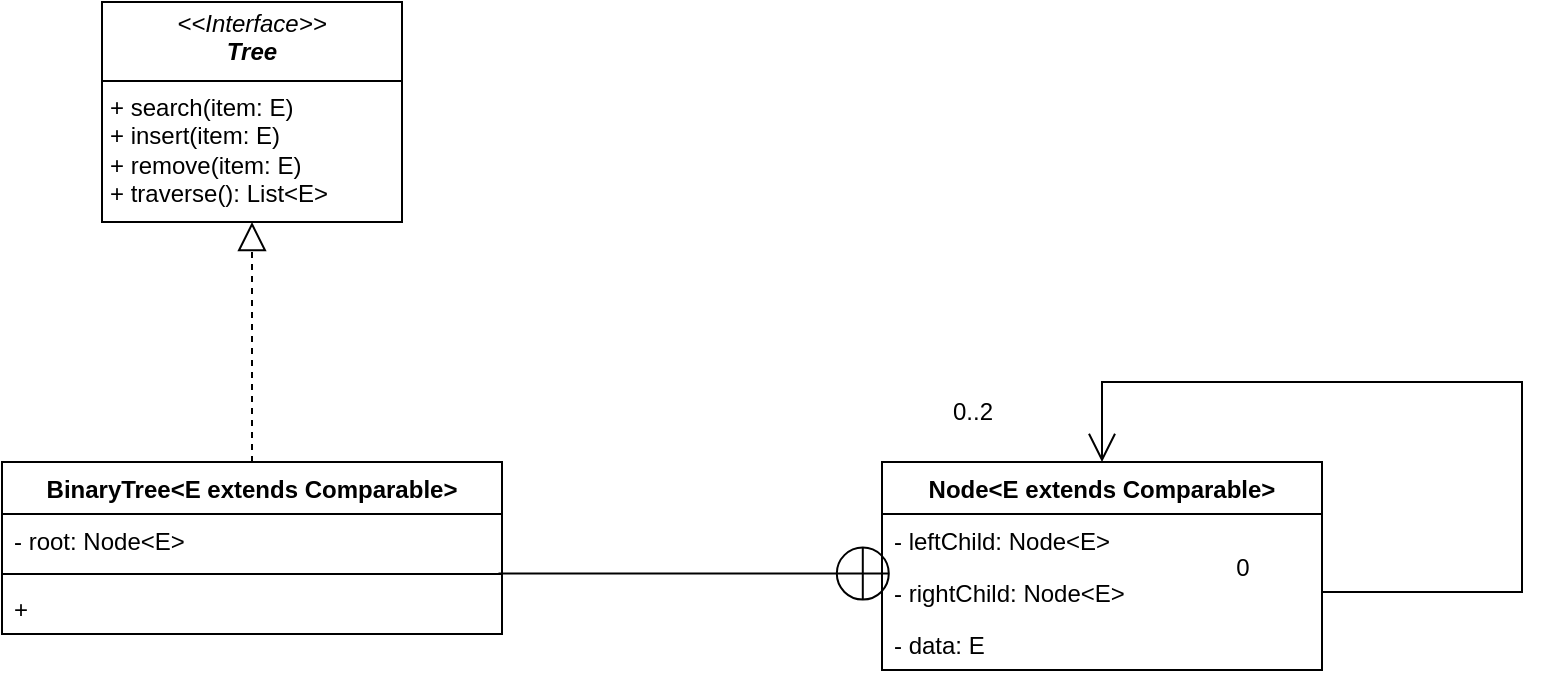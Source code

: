 <mxfile version="24.0.1" type="device">
  <diagram id="C5RBs43oDa-KdzZeNtuy" name="Page-1">
    <mxGraphModel dx="989" dy="537" grid="1" gridSize="10" guides="1" tooltips="1" connect="1" arrows="1" fold="1" page="1" pageScale="1" pageWidth="827" pageHeight="1169" math="0" shadow="0">
      <root>
        <mxCell id="WIyWlLk6GJQsqaUBKTNV-0" />
        <mxCell id="WIyWlLk6GJQsqaUBKTNV-1" parent="WIyWlLk6GJQsqaUBKTNV-0" />
        <mxCell id="yLJjeZeYWbIKc5ZDFqwY-0" value="&lt;p style=&quot;margin:0px;margin-top:4px;text-align:center;&quot;&gt;&lt;i&gt;&amp;lt;&amp;lt;Interface&amp;gt;&amp;gt;&lt;/i&gt;&lt;br&gt;&lt;b&gt;&lt;i&gt;Tree&lt;/i&gt;&lt;/b&gt;&lt;/p&gt;&lt;hr size=&quot;1&quot; style=&quot;border-style:solid;&quot;&gt;&lt;p style=&quot;margin:0px;margin-left:4px;&quot;&gt;+ search(item: E)&lt;/p&gt;&lt;p style=&quot;margin:0px;margin-left:4px;&quot;&gt;+ insert(item: E)&lt;/p&gt;&lt;p style=&quot;margin:0px;margin-left:4px;&quot;&gt;&lt;span style=&quot;background-color: initial;&quot;&gt;+ remove(item: E)&lt;/span&gt;&lt;/p&gt;&lt;p style=&quot;margin:0px;margin-left:4px;&quot;&gt;&lt;span style=&quot;background-color: initial;&quot;&gt;+ traverse(): List&amp;lt;E&amp;gt;&lt;/span&gt;&lt;/p&gt;" style="verticalAlign=top;align=left;overflow=fill;html=1;whiteSpace=wrap;" vertex="1" parent="WIyWlLk6GJQsqaUBKTNV-1">
          <mxGeometry x="90" y="60" width="150" height="110" as="geometry" />
        </mxCell>
        <mxCell id="yLJjeZeYWbIKc5ZDFqwY-1" value="BinaryTree&amp;lt;E extends Comparable&amp;gt;" style="swimlane;fontStyle=1;align=center;verticalAlign=top;childLayout=stackLayout;horizontal=1;startSize=26;horizontalStack=0;resizeParent=1;resizeParentMax=0;resizeLast=0;collapsible=1;marginBottom=0;whiteSpace=wrap;html=1;" vertex="1" parent="WIyWlLk6GJQsqaUBKTNV-1">
          <mxGeometry x="40" y="290" width="250" height="86" as="geometry" />
        </mxCell>
        <mxCell id="yLJjeZeYWbIKc5ZDFqwY-2" value="- root: Node&amp;lt;E&amp;gt;" style="text;strokeColor=none;fillColor=none;align=left;verticalAlign=top;spacingLeft=4;spacingRight=4;overflow=hidden;rotatable=0;points=[[0,0.5],[1,0.5]];portConstraint=eastwest;whiteSpace=wrap;html=1;" vertex="1" parent="yLJjeZeYWbIKc5ZDFqwY-1">
          <mxGeometry y="26" width="250" height="26" as="geometry" />
        </mxCell>
        <mxCell id="yLJjeZeYWbIKc5ZDFqwY-3" value="" style="line;strokeWidth=1;fillColor=none;align=left;verticalAlign=middle;spacingTop=-1;spacingLeft=3;spacingRight=3;rotatable=0;labelPosition=right;points=[];portConstraint=eastwest;strokeColor=inherit;" vertex="1" parent="yLJjeZeYWbIKc5ZDFqwY-1">
          <mxGeometry y="52" width="250" height="8" as="geometry" />
        </mxCell>
        <mxCell id="yLJjeZeYWbIKc5ZDFqwY-4" value="+&amp;nbsp;" style="text;strokeColor=none;fillColor=none;align=left;verticalAlign=top;spacingLeft=4;spacingRight=4;overflow=hidden;rotatable=0;points=[[0,0.5],[1,0.5]];portConstraint=eastwest;whiteSpace=wrap;html=1;" vertex="1" parent="yLJjeZeYWbIKc5ZDFqwY-1">
          <mxGeometry y="60" width="250" height="26" as="geometry" />
        </mxCell>
        <mxCell id="yLJjeZeYWbIKc5ZDFqwY-9" value="Node&amp;lt;E extends Comparable&amp;gt;" style="swimlane;fontStyle=1;align=center;verticalAlign=top;childLayout=stackLayout;horizontal=1;startSize=26;horizontalStack=0;resizeParent=1;resizeParentMax=0;resizeLast=0;collapsible=1;marginBottom=0;whiteSpace=wrap;html=1;" vertex="1" parent="WIyWlLk6GJQsqaUBKTNV-1">
          <mxGeometry x="480" y="290" width="220" height="104" as="geometry" />
        </mxCell>
        <mxCell id="yLJjeZeYWbIKc5ZDFqwY-14" value="- leftChild: Node&amp;lt;E&amp;gt;" style="text;strokeColor=none;fillColor=none;align=left;verticalAlign=top;spacingLeft=4;spacingRight=4;overflow=hidden;rotatable=0;points=[[0,0.5],[1,0.5]];portConstraint=eastwest;whiteSpace=wrap;html=1;" vertex="1" parent="yLJjeZeYWbIKc5ZDFqwY-9">
          <mxGeometry y="26" width="220" height="26" as="geometry" />
        </mxCell>
        <mxCell id="yLJjeZeYWbIKc5ZDFqwY-15" value="- rightChild: Node&amp;lt;E&amp;gt;" style="text;strokeColor=none;fillColor=none;align=left;verticalAlign=top;spacingLeft=4;spacingRight=4;overflow=hidden;rotatable=0;points=[[0,0.5],[1,0.5]];portConstraint=eastwest;whiteSpace=wrap;html=1;" vertex="1" parent="yLJjeZeYWbIKc5ZDFqwY-9">
          <mxGeometry y="52" width="220" height="26" as="geometry" />
        </mxCell>
        <mxCell id="yLJjeZeYWbIKc5ZDFqwY-10" value="- data: E" style="text;strokeColor=none;fillColor=none;align=left;verticalAlign=top;spacingLeft=4;spacingRight=4;overflow=hidden;rotatable=0;points=[[0,0.5],[1,0.5]];portConstraint=eastwest;whiteSpace=wrap;html=1;" vertex="1" parent="yLJjeZeYWbIKc5ZDFqwY-9">
          <mxGeometry y="78" width="220" height="26" as="geometry" />
        </mxCell>
        <mxCell id="yLJjeZeYWbIKc5ZDFqwY-17" value="" style="endArrow=open;endFill=1;endSize=12;html=1;rounded=0;exitX=1;exitY=0.5;exitDx=0;exitDy=0;entryX=0.5;entryY=0;entryDx=0;entryDy=0;" edge="1" parent="yLJjeZeYWbIKc5ZDFqwY-9" source="yLJjeZeYWbIKc5ZDFqwY-15" target="yLJjeZeYWbIKc5ZDFqwY-9">
          <mxGeometry width="160" relative="1" as="geometry">
            <mxPoint x="200" y="50" as="sourcePoint" />
            <mxPoint x="360" y="50" as="targetPoint" />
            <Array as="points">
              <mxPoint x="320" y="65" />
              <mxPoint x="320" y="-40" />
              <mxPoint x="110" y="-40" />
            </Array>
          </mxGeometry>
        </mxCell>
        <mxCell id="yLJjeZeYWbIKc5ZDFqwY-18" value="0" style="text;html=1;align=center;verticalAlign=middle;resizable=0;points=[];autosize=1;strokeColor=none;fillColor=none;" vertex="1" parent="WIyWlLk6GJQsqaUBKTNV-1">
          <mxGeometry x="645" y="328" width="30" height="30" as="geometry" />
        </mxCell>
        <mxCell id="yLJjeZeYWbIKc5ZDFqwY-19" value="0..2" style="text;html=1;align=center;verticalAlign=middle;resizable=0;points=[];autosize=1;strokeColor=none;fillColor=none;" vertex="1" parent="WIyWlLk6GJQsqaUBKTNV-1">
          <mxGeometry x="505" y="250" width="40" height="30" as="geometry" />
        </mxCell>
        <mxCell id="yLJjeZeYWbIKc5ZDFqwY-21" value="" style="endArrow=block;dashed=1;endFill=0;endSize=12;html=1;rounded=0;exitX=0.5;exitY=0;exitDx=0;exitDy=0;entryX=0.5;entryY=1;entryDx=0;entryDy=0;" edge="1" parent="WIyWlLk6GJQsqaUBKTNV-1" source="yLJjeZeYWbIKc5ZDFqwY-1" target="yLJjeZeYWbIKc5ZDFqwY-0">
          <mxGeometry width="160" relative="1" as="geometry">
            <mxPoint x="310" y="280" as="sourcePoint" />
            <mxPoint x="470" y="280" as="targetPoint" />
          </mxGeometry>
        </mxCell>
        <mxCell id="yLJjeZeYWbIKc5ZDFqwY-23" value="" style="endArrow=circlePlus;endFill=0;endSize=12;html=1;rounded=0;exitX=0.993;exitY=1.145;exitDx=0;exitDy=0;exitPerimeter=0;entryX=0.02;entryY=1.145;entryDx=0;entryDy=0;entryPerimeter=0;" edge="1" parent="WIyWlLk6GJQsqaUBKTNV-1" source="yLJjeZeYWbIKc5ZDFqwY-2" target="yLJjeZeYWbIKc5ZDFqwY-14">
          <mxGeometry width="160" relative="1" as="geometry">
            <mxPoint x="310" y="280" as="sourcePoint" />
            <mxPoint x="470" y="280" as="targetPoint" />
          </mxGeometry>
        </mxCell>
      </root>
    </mxGraphModel>
  </diagram>
</mxfile>
